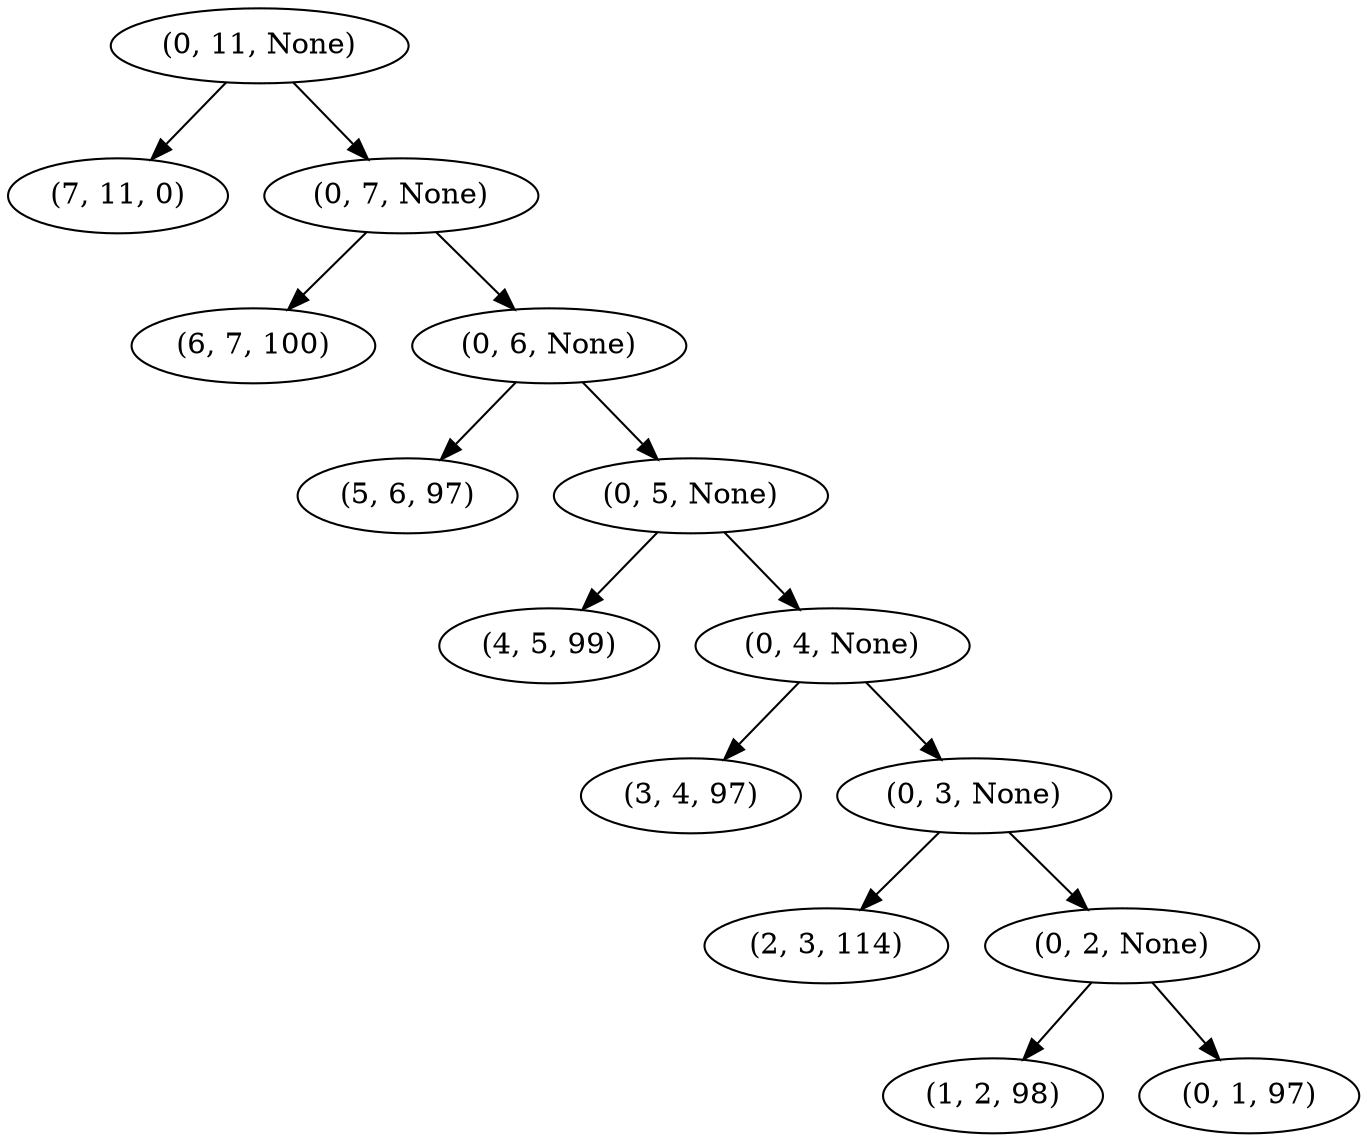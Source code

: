 digraph G {
  "(7, 11, 0)" [rank=0]
  "(6, 7, 100)" [rank=0]
  "(5, 6, 97)" [rank=0]
  "(4, 5, 99)" [rank=0]
  "(3, 4, 97)" [rank=0]
  "(2, 3, 114)" [rank=0]
  "(1, 2, 98)" [rank=0]
  "(0, 1, 97)" [rank=0]
  "(0, 4, None)" -> "(0, 3, None)"
  "(0, 4, None)" -> "(3, 4, 97)"
  "(0, 11, None)" -> "(0, 7, None)"
  "(0, 11, None)" -> "(7, 11, 0)"
  "(0, 5, None)" -> "(0, 4, None)"
  "(0, 5, None)" -> "(4, 5, 99)"
  "(0, 6, None)" -> "(0, 5, None)"
  "(0, 6, None)" -> "(5, 6, 97)"
  "(0, 7, None)" -> "(0, 6, None)"
  "(0, 7, None)" -> "(6, 7, 100)"
  "(0, 2, None)" -> "(0, 1, 97)"
  "(0, 2, None)" -> "(1, 2, 98)"
  "(0, 3, None)" -> "(0, 2, None)"
  "(0, 3, None)" -> "(2, 3, 114)"
}